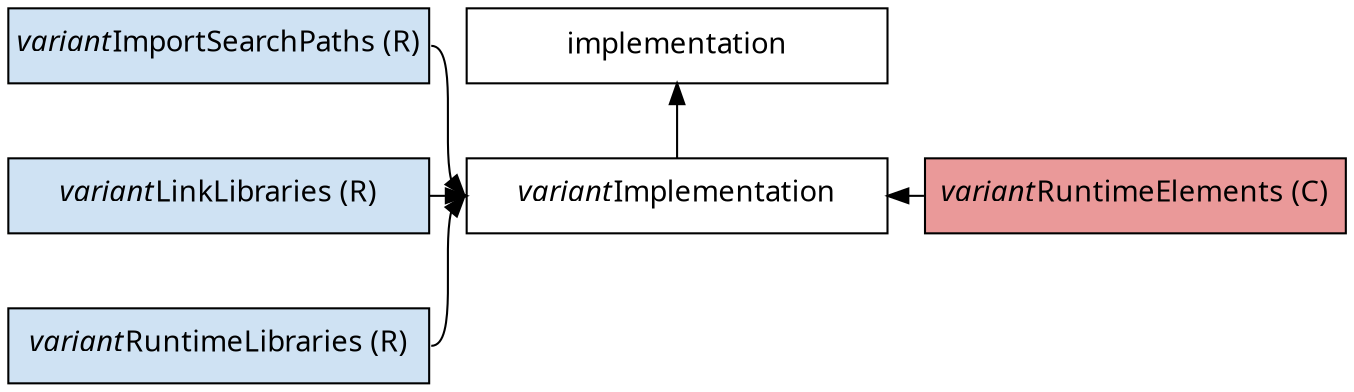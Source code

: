 digraph applicationConfigurations {
  graph [ dpi = 100, fontname="Sans"];
  node [fontname = "Sans"];
  edge [fontname = "Sans"];
  node [shape=rectangle, fixedsize=true, width=2.8, height=0.5];

  subgraph central {
    node[style=filled, fillcolor=white]
    implementation -> variantImplementation [style=invis, weight=1000]
    variantImplementation -> implementation [headport=s, tailport=n]

    variantImplementation[label=<<i>variant</i>Implementation>]
  }

  subgraph left {
    node[style=filled, fillcolor="#cfe2f3"]
    importSearchPaths -> linkLibraries -> runtimeLibraries [style=invis, weight=1000]

    importSearchPaths[label=<<i>variant</i>ImportSearchPaths (R)>]
    linkLibraries[label=<<i>variant</i>LinkLibraries (R)>]
    runtimeLibraries[label=<<i>variant</i>RuntimeLibraries (R)>]
  }

  subgraph right {
    node[style=filled, fillcolor="#ea9999"]
    runtimeElements [weight=1000]

    runtimeElements[label=<<i>variant</i>RuntimeElements (C)>]
  }

  // Ensure the order is preserved
  {rank=same importSearchPaths implementation}
  {rank=same variantImplementation linkLibraries runtimeElements}
  linkLibraries -> variantImplementation -> runtimeElements [style=invis]

  {importSearchPaths, linkLibraries, runtimeLibraries} -> variantImplementation [headport=w, tailport=e]
  runtimeElements -> variantImplementation [headport=e, tailport=w]
}
